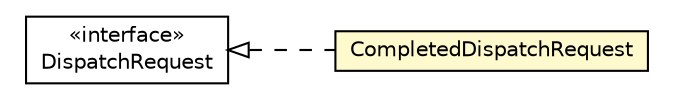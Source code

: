#!/usr/local/bin/dot
#
# Class diagram 
# Generated by UMLGraph version R5_6-24-gf6e263 (http://www.umlgraph.org/)
#

digraph G {
	edge [fontname="Helvetica",fontsize=10,labelfontname="Helvetica",labelfontsize=10];
	node [fontname="Helvetica",fontsize=10,shape=plaintext];
	nodesep=0.25;
	ranksep=0.5;
	rankdir=LR;
	// com.gwtplatform.dispatch.shared.DispatchRequest
	c141488 [label=<<table title="com.gwtplatform.dispatch.shared.DispatchRequest" border="0" cellborder="1" cellspacing="0" cellpadding="2" port="p" href="../shared/DispatchRequest.html">
		<tr><td><table border="0" cellspacing="0" cellpadding="1">
<tr><td align="center" balign="center"> &#171;interface&#187; </td></tr>
<tr><td align="center" balign="center"> DispatchRequest </td></tr>
		</table></td></tr>
		</table>>, URL="../shared/DispatchRequest.html", fontname="Helvetica", fontcolor="black", fontsize=10.0];
	// com.gwtplatform.dispatch.client.CompletedDispatchRequest
	c141510 [label=<<table title="com.gwtplatform.dispatch.client.CompletedDispatchRequest" border="0" cellborder="1" cellspacing="0" cellpadding="2" port="p" bgcolor="lemonChiffon" href="./CompletedDispatchRequest.html">
		<tr><td><table border="0" cellspacing="0" cellpadding="1">
<tr><td align="center" balign="center"> CompletedDispatchRequest </td></tr>
		</table></td></tr>
		</table>>, URL="./CompletedDispatchRequest.html", fontname="Helvetica", fontcolor="black", fontsize=10.0];
	//com.gwtplatform.dispatch.client.CompletedDispatchRequest implements com.gwtplatform.dispatch.shared.DispatchRequest
	c141488:p -> c141510:p [dir=back,arrowtail=empty,style=dashed];
}


